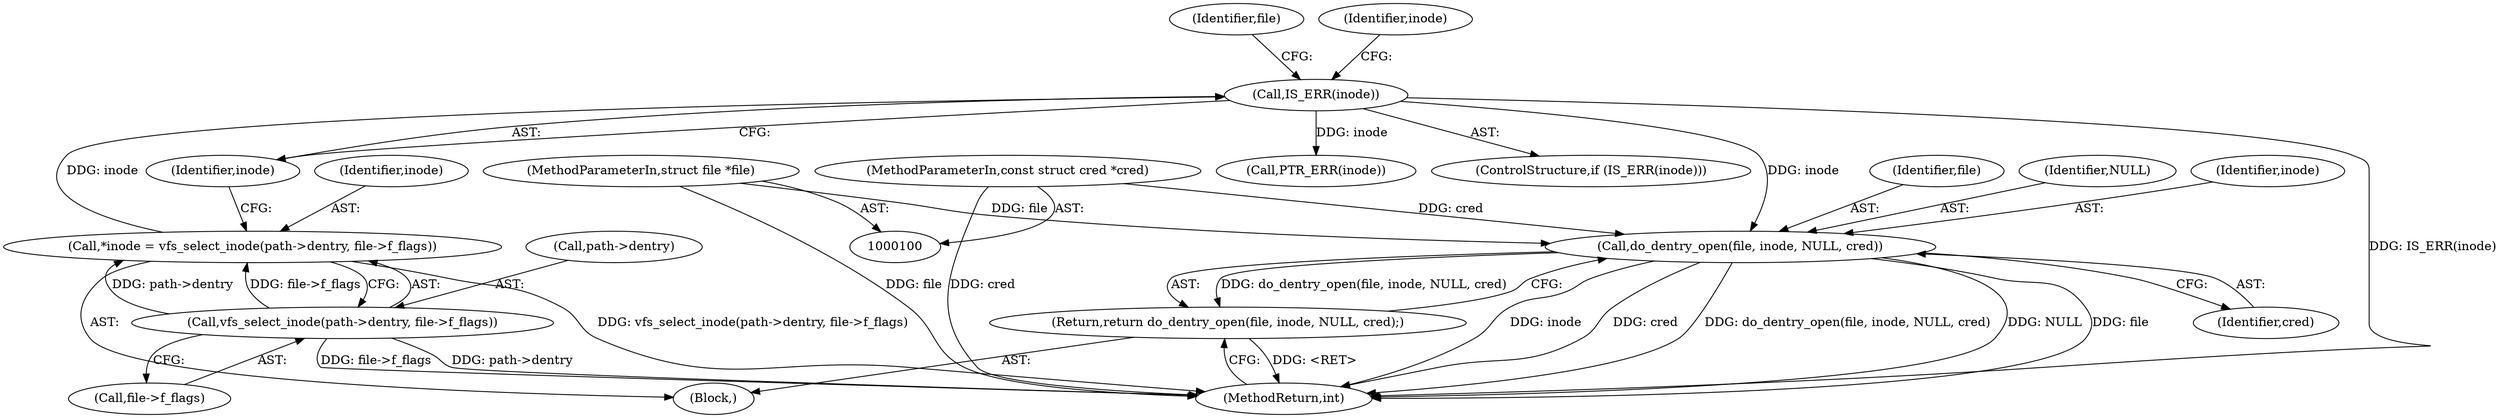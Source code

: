 digraph "0_linux_54d5ca871e72f2bb172ec9323497f01cd5091ec7@API" {
"1000128" [label="(Call,do_dentry_open(file, inode, NULL, cred))"];
"1000102" [label="(MethodParameterIn,struct file *file)"];
"1000116" [label="(Call,IS_ERR(inode))"];
"1000106" [label="(Call,*inode = vfs_select_inode(path->dentry, file->f_flags))"];
"1000108" [label="(Call,vfs_select_inode(path->dentry, file->f_flags))"];
"1000103" [label="(MethodParameterIn,const struct cred *cred)"];
"1000127" [label="(Return,return do_dentry_open(file, inode, NULL, cred);)"];
"1000117" [label="(Identifier,inode)"];
"1000119" [label="(Call,PTR_ERR(inode))"];
"1000103" [label="(MethodParameterIn,const struct cred *cred)"];
"1000108" [label="(Call,vfs_select_inode(path->dentry, file->f_flags))"];
"1000115" [label="(ControlStructure,if (IS_ERR(inode)))"];
"1000123" [label="(Identifier,file)"];
"1000129" [label="(Identifier,file)"];
"1000106" [label="(Call,*inode = vfs_select_inode(path->dentry, file->f_flags))"];
"1000112" [label="(Call,file->f_flags)"];
"1000131" [label="(Identifier,NULL)"];
"1000133" [label="(MethodReturn,int)"];
"1000107" [label="(Identifier,inode)"];
"1000104" [label="(Block,)"];
"1000128" [label="(Call,do_dentry_open(file, inode, NULL, cred))"];
"1000102" [label="(MethodParameterIn,struct file *file)"];
"1000132" [label="(Identifier,cred)"];
"1000116" [label="(Call,IS_ERR(inode))"];
"1000120" [label="(Identifier,inode)"];
"1000127" [label="(Return,return do_dentry_open(file, inode, NULL, cred);)"];
"1000130" [label="(Identifier,inode)"];
"1000109" [label="(Call,path->dentry)"];
"1000128" -> "1000127"  [label="AST: "];
"1000128" -> "1000132"  [label="CFG: "];
"1000129" -> "1000128"  [label="AST: "];
"1000130" -> "1000128"  [label="AST: "];
"1000131" -> "1000128"  [label="AST: "];
"1000132" -> "1000128"  [label="AST: "];
"1000127" -> "1000128"  [label="CFG: "];
"1000128" -> "1000133"  [label="DDG: inode"];
"1000128" -> "1000133"  [label="DDG: cred"];
"1000128" -> "1000133"  [label="DDG: do_dentry_open(file, inode, NULL, cred)"];
"1000128" -> "1000133"  [label="DDG: NULL"];
"1000128" -> "1000133"  [label="DDG: file"];
"1000128" -> "1000127"  [label="DDG: do_dentry_open(file, inode, NULL, cred)"];
"1000102" -> "1000128"  [label="DDG: file"];
"1000116" -> "1000128"  [label="DDG: inode"];
"1000103" -> "1000128"  [label="DDG: cred"];
"1000102" -> "1000100"  [label="AST: "];
"1000102" -> "1000133"  [label="DDG: file"];
"1000116" -> "1000115"  [label="AST: "];
"1000116" -> "1000117"  [label="CFG: "];
"1000117" -> "1000116"  [label="AST: "];
"1000120" -> "1000116"  [label="CFG: "];
"1000123" -> "1000116"  [label="CFG: "];
"1000116" -> "1000133"  [label="DDG: IS_ERR(inode)"];
"1000106" -> "1000116"  [label="DDG: inode"];
"1000116" -> "1000119"  [label="DDG: inode"];
"1000106" -> "1000104"  [label="AST: "];
"1000106" -> "1000108"  [label="CFG: "];
"1000107" -> "1000106"  [label="AST: "];
"1000108" -> "1000106"  [label="AST: "];
"1000117" -> "1000106"  [label="CFG: "];
"1000106" -> "1000133"  [label="DDG: vfs_select_inode(path->dentry, file->f_flags)"];
"1000108" -> "1000106"  [label="DDG: path->dentry"];
"1000108" -> "1000106"  [label="DDG: file->f_flags"];
"1000108" -> "1000112"  [label="CFG: "];
"1000109" -> "1000108"  [label="AST: "];
"1000112" -> "1000108"  [label="AST: "];
"1000108" -> "1000133"  [label="DDG: file->f_flags"];
"1000108" -> "1000133"  [label="DDG: path->dentry"];
"1000103" -> "1000100"  [label="AST: "];
"1000103" -> "1000133"  [label="DDG: cred"];
"1000127" -> "1000104"  [label="AST: "];
"1000133" -> "1000127"  [label="CFG: "];
"1000127" -> "1000133"  [label="DDG: <RET>"];
}

